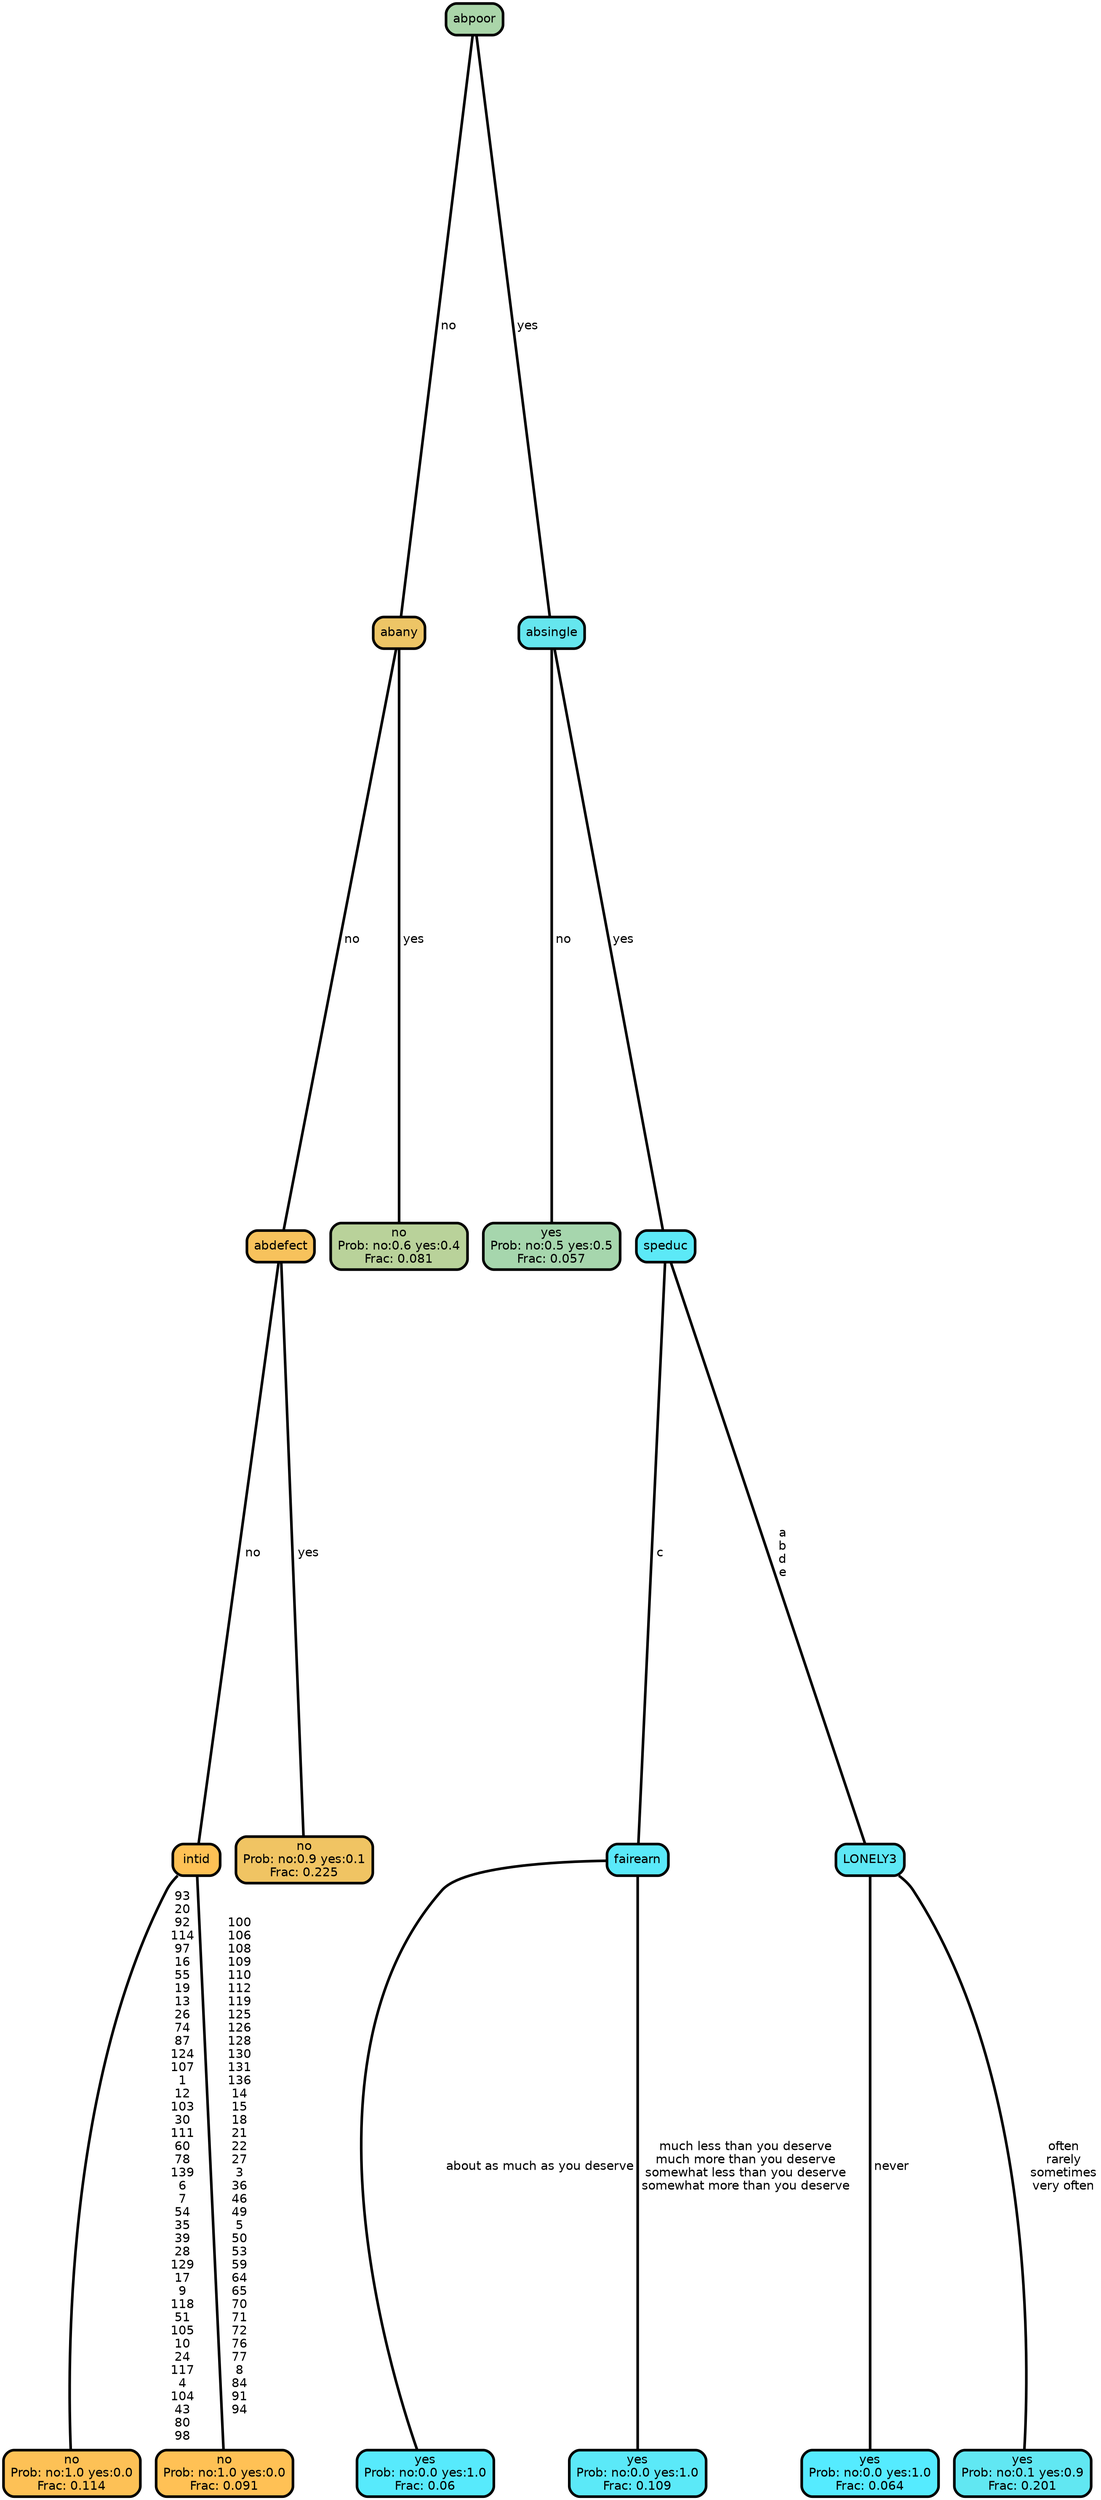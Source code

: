 graph Tree {
node [shape=box, style="filled, rounded",color="black",penwidth="3",fontcolor="black",                 fontname=helvetica] ;
graph [ranksep="0 equally", splines=straight,                 bgcolor=transparent, dpi=200] ;
edge [fontname=helvetica, color=black] ;
0 [label="no
Prob: no:1.0 yes:0.0
Frac: 0.114", fillcolor="#fdc156"] ;
1 [label="intid", fillcolor="#fec155"] ;
2 [label="no
Prob: no:1.0 yes:0.0
Frac: 0.091", fillcolor="#ffc155"] ;
3 [label="abdefect", fillcolor="#f7c25c"] ;
4 [label="no
Prob: no:0.9 yes:0.1
Frac: 0.225", fillcolor="#f0c463"] ;
5 [label="abany", fillcolor="#edc566"] ;
6 [label="no
Prob: no:0.6 yes:0.4
Frac: 0.081", fillcolor="#b9d29a"] ;
7 [label="abpoor", fillcolor="#aad5a9"] ;
8 [label="yes
Prob: no:0.5 yes:0.5
Frac: 0.057", fillcolor="#a6d6ad"] ;
9 [label="absingle", fillcolor="#65e6ee"] ;
10 [label="yes
Prob: no:0.0 yes:1.0
Frac: 0.06", fillcolor="#57eafc"] ;
11 [label="fairearn", fillcolor="#5ae9f9"] ;
12 [label="yes
Prob: no:0.0 yes:1.0
Frac: 0.109", fillcolor="#5be9f8"] ;
13 [label="speduc", fillcolor="#5ce9f7"] ;
14 [label="yes
Prob: no:0.0 yes:1.0
Frac: 0.064", fillcolor="#55ebff"] ;
15 [label="LONELY3", fillcolor="#5ee8f5"] ;
16 [label="yes
Prob: no:0.1 yes:0.9
Frac: 0.201", fillcolor="#61e7f2"] ;
1 -- 0 [label=" 93\n 20\n 92\n 114\n 97\n 16\n 55\n 19\n 13\n 26\n 74\n 87\n 124\n 107\n 1\n 12\n 103\n 30\n 111\n 60\n 78\n 139\n 6\n 7\n 54\n 35\n 39\n 28\n 129\n 17\n 9\n 118\n 51\n 105\n 10\n 24\n 117\n 4\n 104\n 43\n 80\n 98",penwidth=3] ;
1 -- 2 [label=" 100\n 106\n 108\n 109\n 110\n 112\n 119\n 125\n 126\n 128\n 130\n 131\n 136\n 14\n 15\n 18\n 21\n 22\n 27\n 3\n 36\n 46\n 49\n 5\n 50\n 53\n 59\n 64\n 65\n 70\n 71\n 72\n 76\n 77\n 8\n 84\n 91\n 94",penwidth=3] ;
3 -- 1 [label=" no",penwidth=3] ;
3 -- 4 [label=" yes",penwidth=3] ;
5 -- 3 [label=" no",penwidth=3] ;
5 -- 6 [label=" yes",penwidth=3] ;
7 -- 5 [label=" no",penwidth=3] ;
7 -- 9 [label=" yes",penwidth=3] ;
9 -- 8 [label=" no",penwidth=3] ;
9 -- 13 [label=" yes",penwidth=3] ;
11 -- 10 [label=" about as much as you deserve",penwidth=3] ;
11 -- 12 [label=" much less than you deserve\n much more than you deserve\n somewhat less than you deserve\n somewhat more than you deserve",penwidth=3] ;
13 -- 11 [label=" c",penwidth=3] ;
13 -- 15 [label=" a\n b\n d\n e",penwidth=3] ;
15 -- 14 [label=" never",penwidth=3] ;
15 -- 16 [label=" often\n rarely\n sometimes\n very often",penwidth=3] ;
{rank = same;}}